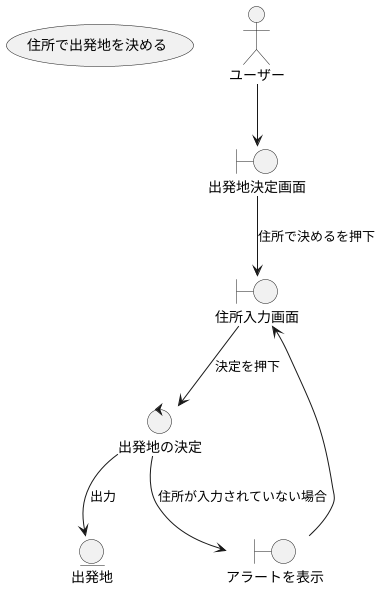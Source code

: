 @startuml

usecase 住所で出発地を決める

actor ユーザー

boundary 出発地決定画面
boundary 住所入力画面
boundary アラートを表示

control 出発地の決定

entity 出発地

ユーザー --> 出発地決定画面
出発地決定画面 --> 住所入力画面 : 住所で決めるを押下
住所入力画面 --> 出発地の決定 : 決定を押下
出発地の決定 --> アラートを表示 : 住所が入力されていない場合
アラートを表示 --> 住所入力画面
出発地の決定 --> 出発地 : 出力

@enduml